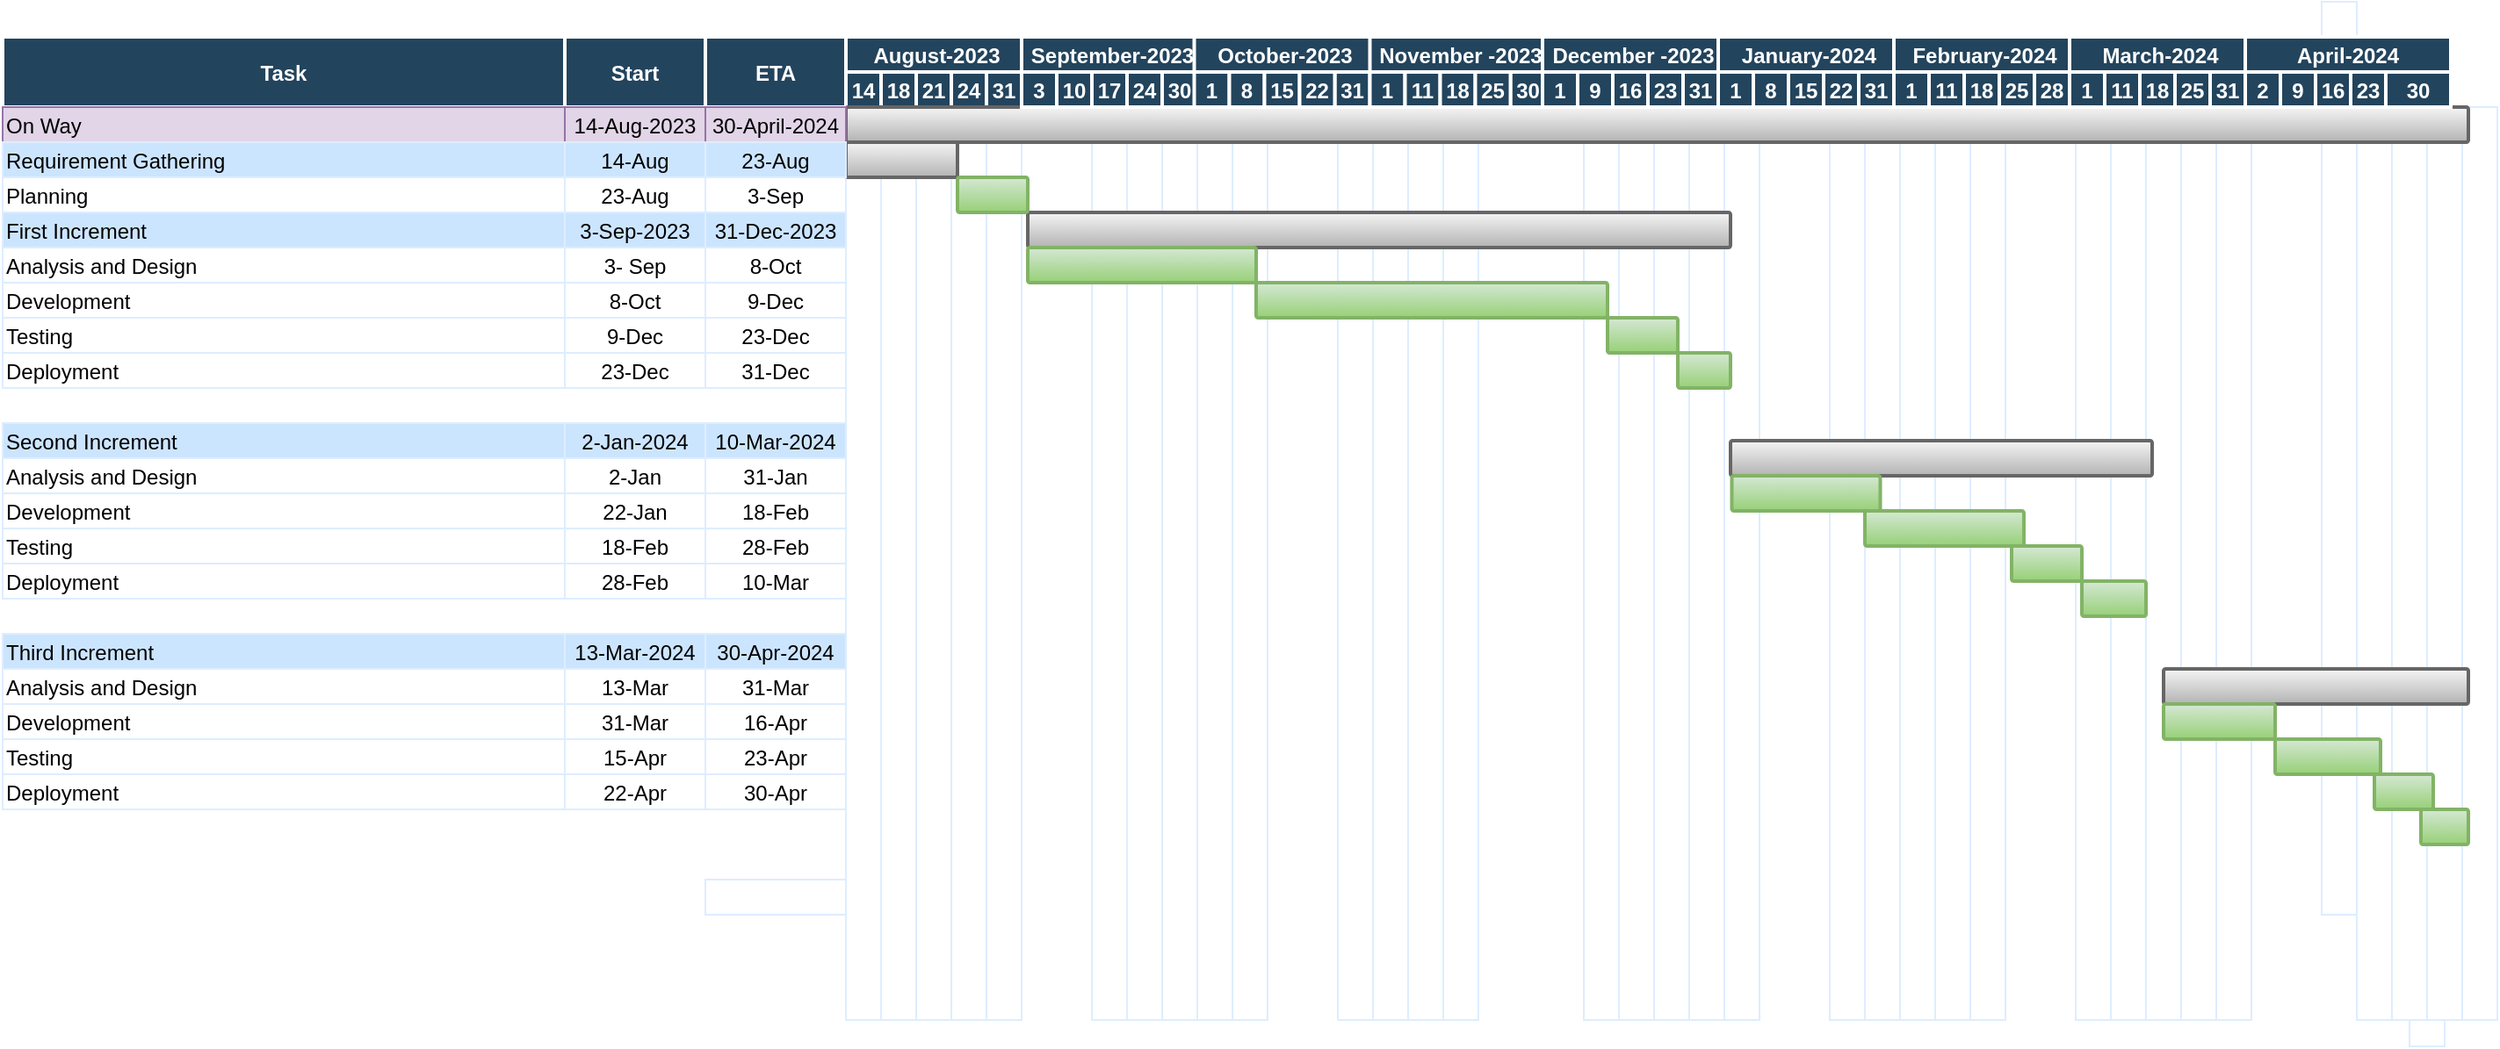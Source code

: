 <mxfile version="20.8.16" type="device"><diagram name="Page-1" id="8378b5f6-a2b2-b727-a746-972ab9d02e00"><mxGraphModel dx="1418" dy="868" grid="1" gridSize="10" guides="1" tooltips="1" connect="0" arrows="1" fold="1" page="1" pageScale="1.5" pageWidth="1169" pageHeight="827" background="none" math="0" shadow="0"><root><mxCell id="0"/><mxCell id="1" parent="0"/><mxCell id="68" value="" style="strokeColor=#DEEDFF" parent="1" vertex="1"><mxGeometry x="686.5" y="380.0" width="20" height="520" as="geometry"/></mxCell><mxCell id="178" value="" style="strokeColor=#DEEDFF" parent="1" vertex="1"><mxGeometry x="606.5" y="820.0" width="80.0" height="20" as="geometry"/></mxCell><mxCell id="194" value="" style="strokeColor=#DEEDFF" parent="1" vertex="1"><mxGeometry x="706.5" y="380.0" width="20" height="520" as="geometry"/></mxCell><mxCell id="195" value="" style="strokeColor=#DEEDFF" parent="1" vertex="1"><mxGeometry x="726.5" y="380.0" width="20" height="520" as="geometry"/></mxCell><mxCell id="196" value="" style="strokeColor=#DEEDFF" parent="1" vertex="1"><mxGeometry x="746.5" y="380.0" width="20" height="520" as="geometry"/></mxCell><mxCell id="197" value="" style="strokeColor=#DEEDFF" parent="1" vertex="1"><mxGeometry x="766.5" y="380.0" width="20" height="520" as="geometry"/></mxCell><mxCell id="200" value="" style="strokeColor=#DEEDFF" parent="1" vertex="1"><mxGeometry x="826.5" y="380.0" width="20" height="520" as="geometry"/></mxCell><mxCell id="201" value="" style="strokeColor=#DEEDFF" parent="1" vertex="1"><mxGeometry x="846.5" y="380.0" width="20" height="520" as="geometry"/></mxCell><mxCell id="202" value="" style="strokeColor=#DEEDFF" parent="1" vertex="1"><mxGeometry x="866.5" y="380.0" width="20" height="520" as="geometry"/></mxCell><mxCell id="203" value="" style="strokeColor=#DEEDFF" parent="1" vertex="1"><mxGeometry x="886.5" y="380.0" width="20" height="520" as="geometry"/></mxCell><mxCell id="204" value="" style="strokeColor=#DEEDFF" parent="1" vertex="1"><mxGeometry x="906.5" y="380.0" width="20" height="520" as="geometry"/></mxCell><mxCell id="207" value="" style="strokeColor=#DEEDFF" parent="1" vertex="1"><mxGeometry x="966.5" y="380.0" width="20" height="520" as="geometry"/></mxCell><mxCell id="208" value="" style="strokeColor=#DEEDFF" parent="1" vertex="1"><mxGeometry x="986.5" y="380.0" width="20" height="520" as="geometry"/></mxCell><mxCell id="209" value="" style="strokeColor=#DEEDFF" parent="1" vertex="1"><mxGeometry x="1006.5" y="380.0" width="20" height="520" as="geometry"/></mxCell><mxCell id="210" value="" style="strokeColor=#DEEDFF" parent="1" vertex="1"><mxGeometry x="1026.5" y="380.0" width="20" height="520" as="geometry"/></mxCell><mxCell id="211" value="" style="strokeColor=#DEEDFF" parent="1" vertex="1"><mxGeometry x="1526.5" y="320.0" width="20" height="520" as="geometry"/></mxCell><mxCell id="214" value="" style="strokeColor=#DEEDFF" parent="1" vertex="1"><mxGeometry x="1106.5" y="380.0" width="20" height="520" as="geometry"/></mxCell><mxCell id="215" value="" style="strokeColor=#DEEDFF" parent="1" vertex="1"><mxGeometry x="1126.5" y="380.0" width="20" height="520" as="geometry"/></mxCell><mxCell id="216" value="" style="strokeColor=#DEEDFF" parent="1" vertex="1"><mxGeometry x="1146.5" y="380.0" width="20" height="520" as="geometry"/></mxCell><mxCell id="217" value="" style="strokeColor=#DEEDFF" parent="1" vertex="1"><mxGeometry x="1166.5" y="380.0" width="20" height="520" as="geometry"/></mxCell><mxCell id="218" value="" style="strokeColor=#DEEDFF" parent="1" vertex="1"><mxGeometry x="1186.5" y="380.0" width="20" height="520" as="geometry"/></mxCell><mxCell id="221" value="" style="strokeColor=#DEEDFF" parent="1" vertex="1"><mxGeometry x="1246.5" y="380.0" width="20" height="520" as="geometry"/></mxCell><mxCell id="222" value="" style="strokeColor=#DEEDFF" parent="1" vertex="1"><mxGeometry x="1266.5" y="380.0" width="20" height="520" as="geometry"/></mxCell><mxCell id="223" value="" style="strokeColor=#DEEDFF" parent="1" vertex="1"><mxGeometry x="1286.5" y="380.0" width="20" height="520" as="geometry"/></mxCell><mxCell id="224" value="" style="strokeColor=#DEEDFF" parent="1" vertex="1"><mxGeometry x="1306.5" y="380.0" width="20" height="520" as="geometry"/></mxCell><mxCell id="225" value="" style="strokeColor=#DEEDFF" parent="1" vertex="1"><mxGeometry x="1326.5" y="380.0" width="20" height="520" as="geometry"/></mxCell><mxCell id="228" value="" style="strokeColor=#DEEDFF" parent="1" vertex="1"><mxGeometry x="1386.5" y="380.0" width="20" height="520" as="geometry"/></mxCell><mxCell id="229" value="" style="strokeColor=#DEEDFF" parent="1" vertex="1"><mxGeometry x="1406.5" y="380.0" width="20" height="520" as="geometry"/></mxCell><mxCell id="230" value="" style="strokeColor=#DEEDFF" parent="1" vertex="1"><mxGeometry x="1426.5" y="380.0" width="20" height="520" as="geometry"/></mxCell><mxCell id="231" value="" style="strokeColor=#DEEDFF" parent="1" vertex="1"><mxGeometry x="1446.5" y="380.0" width="20" height="520" as="geometry"/></mxCell><mxCell id="232" value="" style="strokeColor=#DEEDFF" parent="1" vertex="1"><mxGeometry x="1466.5" y="380.0" width="20" height="520" as="geometry"/></mxCell><mxCell id="235" value="" style="strokeColor=#DEEDFF" parent="1" vertex="1"><mxGeometry x="1576.5" y="395.0" width="20" height="520" as="geometry"/></mxCell><mxCell id="236" value="" style="strokeColor=#DEEDFF" parent="1" vertex="1"><mxGeometry x="1546.5" y="380.0" width="20" height="520" as="geometry"/></mxCell><mxCell id="237" value="" style="strokeColor=#DEEDFF" parent="1" vertex="1"><mxGeometry x="1566.5" y="380.0" width="20" height="520" as="geometry"/></mxCell><mxCell id="238" value="" style="strokeColor=#DEEDFF" parent="1" vertex="1"><mxGeometry x="1586.5" y="380.0" width="20" height="520" as="geometry"/></mxCell><mxCell id="239" value="" style="strokeColor=#DEEDFF" parent="1" vertex="1"><mxGeometry x="1606.5" y="380.0" width="20" height="520" as="geometry"/></mxCell><mxCell id="2" value="Task" style="fillColor=#23445D;strokeColor=#FFFFFF;strokeWidth=2;fontColor=#FFFFFF;fontStyle=1" parent="1" vertex="1"><mxGeometry x="206.5" y="340" width="320" height="40" as="geometry"/></mxCell><mxCell id="4" value="August-2023" style="fillColor=#23445D;strokeColor=#FFFFFF;strokeWidth=2;fontColor=#FFFFFF;fontStyle=1" parent="1" vertex="1"><mxGeometry x="686.5" y="340" width="103.5" height="20" as="geometry"/></mxCell><mxCell id="5" value="14" style="fillColor=#23445D;strokeColor=#FFFFFF;strokeWidth=2;fontColor=#FFFFFF;fontStyle=1" parent="1" vertex="1"><mxGeometry x="686.5" y="360.0" width="20" height="20" as="geometry"/></mxCell><mxCell id="6" value="18" style="fillColor=#23445D;strokeColor=#FFFFFF;strokeWidth=2;fontColor=#FFFFFF;fontStyle=1" parent="1" vertex="1"><mxGeometry x="706.5" y="360.0" width="20" height="20" as="geometry"/></mxCell><mxCell id="7" value="21" style="fillColor=#23445D;strokeColor=#FFFFFF;strokeWidth=2;fontColor=#FFFFFF;fontStyle=1" parent="1" vertex="1"><mxGeometry x="726.5" y="360.0" width="20" height="20" as="geometry"/></mxCell><mxCell id="8" value="24" style="fillColor=#23445D;strokeColor=#FFFFFF;strokeWidth=2;fontColor=#FFFFFF;fontStyle=1" parent="1" vertex="1"><mxGeometry x="746.5" y="360.0" width="20" height="20" as="geometry"/></mxCell><mxCell id="9" value="31" style="fillColor=#23445D;strokeColor=#FFFFFF;strokeWidth=2;fontColor=#FFFFFF;fontStyle=1" parent="1" vertex="1"><mxGeometry x="766.5" y="360.0" width="20" height="20" as="geometry"/></mxCell><mxCell id="13" value="Start" style="fillColor=#23445D;strokeColor=#FFFFFF;strokeWidth=2;fontColor=#FFFFFF;fontStyle=1" parent="1" vertex="1"><mxGeometry x="526.5" y="340.0" width="80.0" height="40.0" as="geometry"/></mxCell><mxCell id="14" value="ETA" style="fillColor=#23445D;strokeColor=#FFFFFF;strokeWidth=2;fontColor=#FFFFFF;fontStyle=1" parent="1" vertex="1"><mxGeometry x="606.5" y="340.0" width="80.0" height="40.0" as="geometry"/></mxCell><mxCell id="254" value="" style="shape=mxgraph.flowchart.process;fillColor=#f5f5f5;strokeColor=#666666;strokeWidth=2;opacity=100;gradientColor=#b3b3b3;" parent="1" vertex="1"><mxGeometry x="686.5" y="380" width="923.5" height="20" as="geometry"/></mxCell><mxCell id="ywELS4QpL-cBMdQ8B2o2-278" value="On Way" style="align=left;strokeColor=#9673a6;fillColor=#e1d5e7;" parent="1" vertex="1"><mxGeometry x="206.5" y="380.0" width="320.0" height="20" as="geometry"/></mxCell><mxCell id="ywELS4QpL-cBMdQ8B2o2-280" value="14-Aug-2023" style="strokeColor=#9673a6;fillColor=#e1d5e7;" parent="1" vertex="1"><mxGeometry x="526.5" y="380.0" width="80.0" height="20" as="geometry"/></mxCell><mxCell id="ywELS4QpL-cBMdQ8B2o2-281" value="30-April-2024" style="strokeColor=#9673a6;fillColor=#e1d5e7;" parent="1" vertex="1"><mxGeometry x="606.5" y="380.0" width="80.0" height="20" as="geometry"/></mxCell><mxCell id="ywELS4QpL-cBMdQ8B2o2-282" value="Planning" style="align=left;strokeColor=#DEEDFF" parent="1" vertex="1"><mxGeometry x="206.5" y="420.0" width="320" height="20" as="geometry"/></mxCell><mxCell id="ywELS4QpL-cBMdQ8B2o2-284" value="23-Aug" style="strokeColor=#DEEDFF" parent="1" vertex="1"><mxGeometry x="526.5" y="420.0" width="80.0" height="20" as="geometry"/></mxCell><mxCell id="ywELS4QpL-cBMdQ8B2o2-285" value="3-Sep" style="strokeColor=#DEEDFF" parent="1" vertex="1"><mxGeometry x="606.5" y="420.0" width="80.0" height="20" as="geometry"/></mxCell><mxCell id="ywELS4QpL-cBMdQ8B2o2-288" value="" style="strokeColor=#DEEDFF" parent="1" vertex="1"><mxGeometry x="606.5" y="820.0" width="80.0" height="20" as="geometry"/></mxCell><mxCell id="ywELS4QpL-cBMdQ8B2o2-297" value="First Increment" style="align=left;strokeColor=#DEEDFF;fillColor=#CCE5FF" parent="1" vertex="1"><mxGeometry x="206.5" y="440.0" width="320.0" height="20" as="geometry"/></mxCell><mxCell id="ywELS4QpL-cBMdQ8B2o2-298" value="3-Sep-2023" style="strokeColor=#DEEDFF;fillColor=#CCE5FF" parent="1" vertex="1"><mxGeometry x="526.5" y="440.0" width="80.0" height="20" as="geometry"/></mxCell><mxCell id="ywELS4QpL-cBMdQ8B2o2-299" value="31-Dec-2023" style="strokeColor=#DEEDFF;fillColor=#CCE5FF" parent="1" vertex="1"><mxGeometry x="606.5" y="440.0" width="80.0" height="20" as="geometry"/></mxCell><mxCell id="ywELS4QpL-cBMdQ8B2o2-300" value="Analysis and Design" style="align=left;strokeColor=#DEEDFF" parent="1" vertex="1"><mxGeometry x="206.5" y="460.0" width="320" height="20" as="geometry"/></mxCell><mxCell id="ywELS4QpL-cBMdQ8B2o2-301" value="3- Sep" style="strokeColor=#DEEDFF" parent="1" vertex="1"><mxGeometry x="526.5" y="460.0" width="80.0" height="20" as="geometry"/></mxCell><mxCell id="ywELS4QpL-cBMdQ8B2o2-302" value="8-Oct" style="strokeColor=#DEEDFF" parent="1" vertex="1"><mxGeometry x="606.5" y="460.0" width="80.0" height="20" as="geometry"/></mxCell><mxCell id="ywELS4QpL-cBMdQ8B2o2-303" value="Development" style="align=left;strokeColor=#DEEDFF" parent="1" vertex="1"><mxGeometry x="206.5" y="480.0" width="320" height="20" as="geometry"/></mxCell><mxCell id="ywELS4QpL-cBMdQ8B2o2-304" value="8-Oct" style="strokeColor=#DEEDFF" parent="1" vertex="1"><mxGeometry x="526.5" y="480.0" width="80.0" height="20" as="geometry"/></mxCell><mxCell id="ywELS4QpL-cBMdQ8B2o2-305" value="9-Dec" style="strokeColor=#DEEDFF" parent="1" vertex="1"><mxGeometry x="606.5" y="480.0" width="80.0" height="20" as="geometry"/></mxCell><mxCell id="ywELS4QpL-cBMdQ8B2o2-306" value="Testing" style="align=left;strokeColor=#DEEDFF" parent="1" vertex="1"><mxGeometry x="206.5" y="500.0" width="320" height="20" as="geometry"/></mxCell><mxCell id="ywELS4QpL-cBMdQ8B2o2-307" value="9-Dec" style="strokeColor=#DEEDFF" parent="1" vertex="1"><mxGeometry x="526.5" y="500.0" width="80.0" height="20" as="geometry"/></mxCell><mxCell id="ywELS4QpL-cBMdQ8B2o2-308" value="23-Dec" style="strokeColor=#DEEDFF" parent="1" vertex="1"><mxGeometry x="606.5" y="500.0" width="80.0" height="20" as="geometry"/></mxCell><mxCell id="ywELS4QpL-cBMdQ8B2o2-309" value="Deployment" style="align=left;strokeColor=#DEEDFF" parent="1" vertex="1"><mxGeometry x="206.5" y="520.0" width="320" height="20" as="geometry"/></mxCell><mxCell id="ywELS4QpL-cBMdQ8B2o2-310" value="23-Dec" style="strokeColor=#DEEDFF" parent="1" vertex="1"><mxGeometry x="526.5" y="520.0" width="80.0" height="20" as="geometry"/></mxCell><mxCell id="ywELS4QpL-cBMdQ8B2o2-311" value="31-Dec" style="strokeColor=#DEEDFF" parent="1" vertex="1"><mxGeometry x="606.5" y="520.0" width="80.0" height="20" as="geometry"/></mxCell><mxCell id="ywELS4QpL-cBMdQ8B2o2-327" value="Second Increment" style="align=left;strokeColor=#DEEDFF;fillColor=#CCE5FF" parent="1" vertex="1"><mxGeometry x="206.5" y="560.0" width="320.0" height="20" as="geometry"/></mxCell><mxCell id="ywELS4QpL-cBMdQ8B2o2-328" value="2-Jan-2024" style="strokeColor=#DEEDFF;fillColor=#CCE5FF" parent="1" vertex="1"><mxGeometry x="526.5" y="560.0" width="80.0" height="20" as="geometry"/></mxCell><mxCell id="ywELS4QpL-cBMdQ8B2o2-329" value="10-Mar-2024" style="strokeColor=#DEEDFF;fillColor=#CCE5FF" parent="1" vertex="1"><mxGeometry x="606.5" y="560.0" width="80.0" height="20" as="geometry"/></mxCell><mxCell id="ywELS4QpL-cBMdQ8B2o2-330" value="Analysis and Design" style="align=left;strokeColor=#DEEDFF" parent="1" vertex="1"><mxGeometry x="206.5" y="580.0" width="320" height="20" as="geometry"/></mxCell><mxCell id="ywELS4QpL-cBMdQ8B2o2-331" value="2-Jan" style="strokeColor=#DEEDFF" parent="1" vertex="1"><mxGeometry x="526.5" y="580.0" width="80.0" height="20" as="geometry"/></mxCell><mxCell id="ywELS4QpL-cBMdQ8B2o2-332" value="31-Jan" style="strokeColor=#DEEDFF" parent="1" vertex="1"><mxGeometry x="606.5" y="580.0" width="80.0" height="20" as="geometry"/></mxCell><mxCell id="ywELS4QpL-cBMdQ8B2o2-333" value="Development" style="align=left;strokeColor=#DEEDFF" parent="1" vertex="1"><mxGeometry x="206.5" y="600.0" width="320" height="20" as="geometry"/></mxCell><mxCell id="ywELS4QpL-cBMdQ8B2o2-334" value="22-Jan" style="strokeColor=#DEEDFF" parent="1" vertex="1"><mxGeometry x="526.5" y="600.0" width="80.0" height="20" as="geometry"/></mxCell><mxCell id="ywELS4QpL-cBMdQ8B2o2-335" value="18-Feb" style="strokeColor=#DEEDFF" parent="1" vertex="1"><mxGeometry x="606.5" y="600.0" width="80.0" height="20" as="geometry"/></mxCell><mxCell id="ywELS4QpL-cBMdQ8B2o2-336" value="Testing" style="align=left;strokeColor=#DEEDFF" parent="1" vertex="1"><mxGeometry x="206.5" y="620.0" width="320" height="20" as="geometry"/></mxCell><mxCell id="ywELS4QpL-cBMdQ8B2o2-337" value="18-Feb" style="strokeColor=#DEEDFF" parent="1" vertex="1"><mxGeometry x="526.5" y="620.0" width="80.0" height="20" as="geometry"/></mxCell><mxCell id="ywELS4QpL-cBMdQ8B2o2-338" value="28-Feb" style="strokeColor=#DEEDFF" parent="1" vertex="1"><mxGeometry x="606.5" y="620.0" width="80.0" height="20" as="geometry"/></mxCell><mxCell id="ywELS4QpL-cBMdQ8B2o2-339" value="Deployment" style="align=left;strokeColor=#DEEDFF" parent="1" vertex="1"><mxGeometry x="206.5" y="640.0" width="320" height="20" as="geometry"/></mxCell><mxCell id="ywELS4QpL-cBMdQ8B2o2-340" value="28-Feb" style="strokeColor=#DEEDFF" parent="1" vertex="1"><mxGeometry x="526.5" y="640.0" width="80.0" height="20" as="geometry"/></mxCell><mxCell id="ywELS4QpL-cBMdQ8B2o2-341" value="10-Mar" style="strokeColor=#DEEDFF" parent="1" vertex="1"><mxGeometry x="606.5" y="640.0" width="80.0" height="20" as="geometry"/></mxCell><mxCell id="ywELS4QpL-cBMdQ8B2o2-342" value="Third Increment" style="align=left;strokeColor=#DEEDFF;fillColor=#CCE5FF" parent="1" vertex="1"><mxGeometry x="206.5" y="680.0" width="320.0" height="20" as="geometry"/></mxCell><mxCell id="ywELS4QpL-cBMdQ8B2o2-343" value="13-Mar-2024" style="strokeColor=#DEEDFF;fillColor=#CCE5FF" parent="1" vertex="1"><mxGeometry x="526.5" y="680.0" width="80.0" height="20" as="geometry"/></mxCell><mxCell id="ywELS4QpL-cBMdQ8B2o2-344" value="30-Apr-2024" style="strokeColor=#DEEDFF;fillColor=#CCE5FF" parent="1" vertex="1"><mxGeometry x="606.5" y="680.0" width="80.0" height="20" as="geometry"/></mxCell><mxCell id="ywELS4QpL-cBMdQ8B2o2-345" value="Analysis and Design" style="align=left;strokeColor=#DEEDFF" parent="1" vertex="1"><mxGeometry x="206.5" y="700.0" width="320" height="20" as="geometry"/></mxCell><mxCell id="ywELS4QpL-cBMdQ8B2o2-346" value="13-Mar" style="strokeColor=#DEEDFF" parent="1" vertex="1"><mxGeometry x="526.5" y="700.0" width="80.0" height="20" as="geometry"/></mxCell><mxCell id="ywELS4QpL-cBMdQ8B2o2-347" value="31-Mar" style="strokeColor=#DEEDFF" parent="1" vertex="1"><mxGeometry x="606.5" y="700.0" width="80.0" height="20" as="geometry"/></mxCell><mxCell id="ywELS4QpL-cBMdQ8B2o2-348" value="Development" style="align=left;strokeColor=#DEEDFF" parent="1" vertex="1"><mxGeometry x="206.5" y="720.0" width="320" height="20" as="geometry"/></mxCell><mxCell id="ywELS4QpL-cBMdQ8B2o2-349" value="31-Mar" style="strokeColor=#DEEDFF" parent="1" vertex="1"><mxGeometry x="526.5" y="720.0" width="80.0" height="20" as="geometry"/></mxCell><mxCell id="ywELS4QpL-cBMdQ8B2o2-350" value="16-Apr" style="strokeColor=#DEEDFF" parent="1" vertex="1"><mxGeometry x="606.5" y="720.0" width="80.0" height="20" as="geometry"/></mxCell><mxCell id="ywELS4QpL-cBMdQ8B2o2-351" value="Testing" style="align=left;strokeColor=#DEEDFF" parent="1" vertex="1"><mxGeometry x="206.5" y="740.0" width="320" height="20" as="geometry"/></mxCell><mxCell id="ywELS4QpL-cBMdQ8B2o2-352" value="15-Apr" style="strokeColor=#DEEDFF" parent="1" vertex="1"><mxGeometry x="526.5" y="740.0" width="80.0" height="20" as="geometry"/></mxCell><mxCell id="ywELS4QpL-cBMdQ8B2o2-353" value="23-Apr" style="strokeColor=#DEEDFF" parent="1" vertex="1"><mxGeometry x="606.5" y="740.0" width="80.0" height="20" as="geometry"/></mxCell><mxCell id="ywELS4QpL-cBMdQ8B2o2-354" value="Deployment" style="align=left;strokeColor=#DEEDFF" parent="1" vertex="1"><mxGeometry x="206.5" y="760.0" width="320" height="20" as="geometry"/></mxCell><mxCell id="ywELS4QpL-cBMdQ8B2o2-355" value="22-Apr" style="strokeColor=#DEEDFF" parent="1" vertex="1"><mxGeometry x="526.5" y="760.0" width="80.0" height="20" as="geometry"/></mxCell><mxCell id="ywELS4QpL-cBMdQ8B2o2-356" value="30-Apr" style="strokeColor=#DEEDFF" parent="1" vertex="1"><mxGeometry x="606.5" y="760.0" width="80.0" height="20" as="geometry"/></mxCell><mxCell id="tp94EB5IAHgnfgm8m5b_-278" value="Requirement Gathering" style="align=left;strokeColor=#DEEDFF;fillColor=#CCE5FF" parent="1" vertex="1"><mxGeometry x="206.5" y="400.0" width="320.0" height="20" as="geometry"/></mxCell><mxCell id="tp94EB5IAHgnfgm8m5b_-279" value="14-Aug" style="strokeColor=#DEEDFF;fillColor=#CCE5FF" parent="1" vertex="1"><mxGeometry x="526.5" y="400.0" width="80.0" height="20" as="geometry"/></mxCell><mxCell id="tp94EB5IAHgnfgm8m5b_-280" value="" style="strokeColor=#DEEDFF;fillColor=#CCE5FF" parent="1" vertex="1"><mxGeometry x="606.5" y="400.0" width="80.0" height="20" as="geometry"/></mxCell><mxCell id="tp94EB5IAHgnfgm8m5b_-339" value="" style="shape=mxgraph.flowchart.process;fillColor=#f5f5f5;strokeColor=#666666;strokeWidth=2;opacity=100;gradientColor=#b3b3b3;" parent="1" vertex="1"><mxGeometry x="686.5" y="400" width="63.5" height="20" as="geometry"/></mxCell><mxCell id="tp94EB5IAHgnfgm8m5b_-341" value="" style="shape=mxgraph.flowchart.process;fillColor=#f5f5f5;strokeColor=#666666;strokeWidth=2;opacity=100;gradientColor=#b3b3b3;" parent="1" vertex="1"><mxGeometry x="790" y="440" width="400" height="20" as="geometry"/></mxCell><mxCell id="tp94EB5IAHgnfgm8m5b_-342" value="" style="shape=mxgraph.flowchart.process;fillColor=#d5e8d4;strokeColor=#82b366;strokeWidth=2;opacity=100;gradientColor=#97d077;" parent="1" vertex="1"><mxGeometry x="750" y="420" width="40" height="20" as="geometry"/></mxCell><mxCell id="tp94EB5IAHgnfgm8m5b_-350" value="September-2023" style="fillColor=#23445D;strokeColor=#FFFFFF;strokeWidth=2;fontColor=#FFFFFF;fontStyle=1" parent="1" vertex="1"><mxGeometry x="786.5" y="340" width="103.5" height="20" as="geometry"/></mxCell><mxCell id="tp94EB5IAHgnfgm8m5b_-351" value="3" style="fillColor=#23445D;strokeColor=#FFFFFF;strokeWidth=2;fontColor=#FFFFFF;fontStyle=1" parent="1" vertex="1"><mxGeometry x="786.5" y="360.0" width="20" height="20" as="geometry"/></mxCell><mxCell id="tp94EB5IAHgnfgm8m5b_-352" value="30" style="fillColor=#23445D;strokeColor=#FFFFFF;strokeWidth=2;fontColor=#FFFFFF;fontStyle=1" parent="1" vertex="1"><mxGeometry x="866.5" y="360.0" width="20" height="20" as="geometry"/></mxCell><mxCell id="tp94EB5IAHgnfgm8m5b_-353" value="10" style="fillColor=#23445D;strokeColor=#FFFFFF;strokeWidth=2;fontColor=#FFFFFF;fontStyle=1" parent="1" vertex="1"><mxGeometry x="806.5" y="360.0" width="20" height="20" as="geometry"/></mxCell><mxCell id="tp94EB5IAHgnfgm8m5b_-354" value="17" style="fillColor=#23445D;strokeColor=#FFFFFF;strokeWidth=2;fontColor=#FFFFFF;fontStyle=1" parent="1" vertex="1"><mxGeometry x="826.5" y="360.0" width="20" height="20" as="geometry"/></mxCell><mxCell id="tp94EB5IAHgnfgm8m5b_-355" value="24" style="fillColor=#23445D;strokeColor=#FFFFFF;strokeWidth=2;fontColor=#FFFFFF;fontStyle=1" parent="1" vertex="1"><mxGeometry x="846.5" y="360.0" width="20" height="20" as="geometry"/></mxCell><mxCell id="tp94EB5IAHgnfgm8m5b_-356" value="October-2023" style="fillColor=#23445D;strokeColor=#FFFFFF;strokeWidth=2;fontColor=#FFFFFF;fontStyle=1" parent="1" vertex="1"><mxGeometry x="884.75" y="340" width="103.5" height="20" as="geometry"/></mxCell><mxCell id="tp94EB5IAHgnfgm8m5b_-357" value="1" style="fillColor=#23445D;strokeColor=#FFFFFF;strokeWidth=2;fontColor=#FFFFFF;fontStyle=1" parent="1" vertex="1"><mxGeometry x="884.75" y="360.0" width="20" height="20" as="geometry"/></mxCell><mxCell id="tp94EB5IAHgnfgm8m5b_-358" value="31" style="fillColor=#23445D;strokeColor=#FFFFFF;strokeWidth=2;fontColor=#FFFFFF;fontStyle=1" parent="1" vertex="1"><mxGeometry x="964.75" y="360.0" width="20" height="20" as="geometry"/></mxCell><mxCell id="tp94EB5IAHgnfgm8m5b_-359" value="8" style="fillColor=#23445D;strokeColor=#FFFFFF;strokeWidth=2;fontColor=#FFFFFF;fontStyle=1" parent="1" vertex="1"><mxGeometry x="904.75" y="360.0" width="20" height="20" as="geometry"/></mxCell><mxCell id="tp94EB5IAHgnfgm8m5b_-360" value="15" style="fillColor=#23445D;strokeColor=#FFFFFF;strokeWidth=2;fontColor=#FFFFFF;fontStyle=1" parent="1" vertex="1"><mxGeometry x="924.75" y="360.0" width="20" height="20" as="geometry"/></mxCell><mxCell id="tp94EB5IAHgnfgm8m5b_-361" value="22" style="fillColor=#23445D;strokeColor=#FFFFFF;strokeWidth=2;fontColor=#FFFFFF;fontStyle=1" parent="1" vertex="1"><mxGeometry x="944.75" y="360.0" width="20" height="20" as="geometry"/></mxCell><mxCell id="tp94EB5IAHgnfgm8m5b_-362" value="November -2023" style="fillColor=#23445D;strokeColor=#FFFFFF;strokeWidth=2;fontColor=#FFFFFF;fontStyle=1" parent="1" vertex="1"><mxGeometry x="984.75" y="340" width="103.5" height="20" as="geometry"/></mxCell><mxCell id="tp94EB5IAHgnfgm8m5b_-363" value="1" style="fillColor=#23445D;strokeColor=#FFFFFF;strokeWidth=2;fontColor=#FFFFFF;fontStyle=1" parent="1" vertex="1"><mxGeometry x="984.75" y="360.0" width="20" height="20" as="geometry"/></mxCell><mxCell id="tp94EB5IAHgnfgm8m5b_-364" value="30" style="fillColor=#23445D;strokeColor=#FFFFFF;strokeWidth=2;fontColor=#FFFFFF;fontStyle=1" parent="1" vertex="1"><mxGeometry x="1064.75" y="360.0" width="20" height="20" as="geometry"/></mxCell><mxCell id="tp94EB5IAHgnfgm8m5b_-365" value="11" style="fillColor=#23445D;strokeColor=#FFFFFF;strokeWidth=2;fontColor=#FFFFFF;fontStyle=1" parent="1" vertex="1"><mxGeometry x="1004.75" y="360.0" width="20" height="20" as="geometry"/></mxCell><mxCell id="tp94EB5IAHgnfgm8m5b_-366" value="18" style="fillColor=#23445D;strokeColor=#FFFFFF;strokeWidth=2;fontColor=#FFFFFF;fontStyle=1" parent="1" vertex="1"><mxGeometry x="1024.75" y="360.0" width="20" height="20" as="geometry"/></mxCell><mxCell id="tp94EB5IAHgnfgm8m5b_-367" value="25" style="fillColor=#23445D;strokeColor=#FFFFFF;strokeWidth=2;fontColor=#FFFFFF;fontStyle=1" parent="1" vertex="1"><mxGeometry x="1044.75" y="360.0" width="20" height="20" as="geometry"/></mxCell><mxCell id="tp94EB5IAHgnfgm8m5b_-368" value="December -2023" style="fillColor=#23445D;strokeColor=#FFFFFF;strokeWidth=2;fontColor=#FFFFFF;fontStyle=1" parent="1" vertex="1"><mxGeometry x="1083" y="340" width="103.5" height="20" as="geometry"/></mxCell><mxCell id="tp94EB5IAHgnfgm8m5b_-369" value="1" style="fillColor=#23445D;strokeColor=#FFFFFF;strokeWidth=2;fontColor=#FFFFFF;fontStyle=1" parent="1" vertex="1"><mxGeometry x="1083.0" y="360.0" width="20" height="20" as="geometry"/></mxCell><mxCell id="tp94EB5IAHgnfgm8m5b_-370" value="31" style="fillColor=#23445D;strokeColor=#FFFFFF;strokeWidth=2;fontColor=#FFFFFF;fontStyle=1" parent="1" vertex="1"><mxGeometry x="1163.0" y="360.0" width="20" height="20" as="geometry"/></mxCell><mxCell id="tp94EB5IAHgnfgm8m5b_-371" value="9" style="fillColor=#23445D;strokeColor=#FFFFFF;strokeWidth=2;fontColor=#FFFFFF;fontStyle=1" parent="1" vertex="1"><mxGeometry x="1103.0" y="360.0" width="20" height="20" as="geometry"/></mxCell><mxCell id="tp94EB5IAHgnfgm8m5b_-372" value="16" style="fillColor=#23445D;strokeColor=#FFFFFF;strokeWidth=2;fontColor=#FFFFFF;fontStyle=1" parent="1" vertex="1"><mxGeometry x="1123.0" y="360.0" width="20" height="20" as="geometry"/></mxCell><mxCell id="tp94EB5IAHgnfgm8m5b_-373" value="23" style="fillColor=#23445D;strokeColor=#FFFFFF;strokeWidth=2;fontColor=#FFFFFF;fontStyle=1" parent="1" vertex="1"><mxGeometry x="1143.0" y="360.0" width="20" height="20" as="geometry"/></mxCell><mxCell id="tp94EB5IAHgnfgm8m5b_-374" value="January-2024" style="fillColor=#23445D;strokeColor=#FFFFFF;strokeWidth=2;fontColor=#FFFFFF;fontStyle=1" parent="1" vertex="1"><mxGeometry x="1183" y="340" width="103.5" height="20" as="geometry"/></mxCell><mxCell id="tp94EB5IAHgnfgm8m5b_-375" value="1" style="fillColor=#23445D;strokeColor=#FFFFFF;strokeWidth=2;fontColor=#FFFFFF;fontStyle=1" parent="1" vertex="1"><mxGeometry x="1183.0" y="360.0" width="20" height="20" as="geometry"/></mxCell><mxCell id="tp94EB5IAHgnfgm8m5b_-376" value="31" style="fillColor=#23445D;strokeColor=#FFFFFF;strokeWidth=2;fontColor=#FFFFFF;fontStyle=1" parent="1" vertex="1"><mxGeometry x="1263.0" y="360.0" width="20" height="20" as="geometry"/></mxCell><mxCell id="tp94EB5IAHgnfgm8m5b_-377" value="8" style="fillColor=#23445D;strokeColor=#FFFFFF;strokeWidth=2;fontColor=#FFFFFF;fontStyle=1" parent="1" vertex="1"><mxGeometry x="1203.0" y="360.0" width="20" height="20" as="geometry"/></mxCell><mxCell id="tp94EB5IAHgnfgm8m5b_-378" value="15" style="fillColor=#23445D;strokeColor=#FFFFFF;strokeWidth=2;fontColor=#FFFFFF;fontStyle=1" parent="1" vertex="1"><mxGeometry x="1223.0" y="360.0" width="20" height="20" as="geometry"/></mxCell><mxCell id="tp94EB5IAHgnfgm8m5b_-379" value="22" style="fillColor=#23445D;strokeColor=#FFFFFF;strokeWidth=2;fontColor=#FFFFFF;fontStyle=1" parent="1" vertex="1"><mxGeometry x="1243" y="360" width="20" height="20" as="geometry"/></mxCell><mxCell id="tp94EB5IAHgnfgm8m5b_-380" value="February-2024" style="fillColor=#23445D;strokeColor=#FFFFFF;strokeWidth=2;fontColor=#FFFFFF;fontStyle=1" parent="1" vertex="1"><mxGeometry x="1283" y="340" width="103.5" height="20" as="geometry"/></mxCell><mxCell id="tp94EB5IAHgnfgm8m5b_-381" value="1" style="fillColor=#23445D;strokeColor=#FFFFFF;strokeWidth=2;fontColor=#FFFFFF;fontStyle=1" parent="1" vertex="1"><mxGeometry x="1283.0" y="360.0" width="20" height="20" as="geometry"/></mxCell><mxCell id="tp94EB5IAHgnfgm8m5b_-382" value="28" style="fillColor=#23445D;strokeColor=#FFFFFF;strokeWidth=2;fontColor=#FFFFFF;fontStyle=1" parent="1" vertex="1"><mxGeometry x="1363.0" y="360.0" width="20" height="20" as="geometry"/></mxCell><mxCell id="tp94EB5IAHgnfgm8m5b_-383" value="11" style="fillColor=#23445D;strokeColor=#FFFFFF;strokeWidth=2;fontColor=#FFFFFF;fontStyle=1" parent="1" vertex="1"><mxGeometry x="1303.0" y="360.0" width="20" height="20" as="geometry"/></mxCell><mxCell id="tp94EB5IAHgnfgm8m5b_-384" value="18" style="fillColor=#23445D;strokeColor=#FFFFFF;strokeWidth=2;fontColor=#FFFFFF;fontStyle=1" parent="1" vertex="1"><mxGeometry x="1323" y="360" width="20" height="20" as="geometry"/></mxCell><mxCell id="tp94EB5IAHgnfgm8m5b_-385" value="25" style="fillColor=#23445D;strokeColor=#FFFFFF;strokeWidth=2;fontColor=#FFFFFF;fontStyle=1" parent="1" vertex="1"><mxGeometry x="1343.0" y="360.0" width="20" height="20" as="geometry"/></mxCell><mxCell id="tp94EB5IAHgnfgm8m5b_-386" value="March-2024" style="fillColor=#23445D;strokeColor=#FFFFFF;strokeWidth=2;fontColor=#FFFFFF;fontStyle=1" parent="1" vertex="1"><mxGeometry x="1383" y="340" width="103.5" height="20" as="geometry"/></mxCell><mxCell id="tp94EB5IAHgnfgm8m5b_-387" value="1" style="fillColor=#23445D;strokeColor=#FFFFFF;strokeWidth=2;fontColor=#FFFFFF;fontStyle=1" parent="1" vertex="1"><mxGeometry x="1383.0" y="360.0" width="20" height="20" as="geometry"/></mxCell><mxCell id="tp94EB5IAHgnfgm8m5b_-388" value="31" style="fillColor=#23445D;strokeColor=#FFFFFF;strokeWidth=2;fontColor=#FFFFFF;fontStyle=1" parent="1" vertex="1"><mxGeometry x="1463.0" y="360.0" width="20" height="20" as="geometry"/></mxCell><mxCell id="tp94EB5IAHgnfgm8m5b_-389" value="11" style="fillColor=#23445D;strokeColor=#FFFFFF;strokeWidth=2;fontColor=#FFFFFF;fontStyle=1" parent="1" vertex="1"><mxGeometry x="1403.0" y="360.0" width="20" height="20" as="geometry"/></mxCell><mxCell id="tp94EB5IAHgnfgm8m5b_-390" value="18" style="fillColor=#23445D;strokeColor=#FFFFFF;strokeWidth=2;fontColor=#FFFFFF;fontStyle=1" parent="1" vertex="1"><mxGeometry x="1423.0" y="360.0" width="20" height="20" as="geometry"/></mxCell><mxCell id="tp94EB5IAHgnfgm8m5b_-391" value="25" style="fillColor=#23445D;strokeColor=#FFFFFF;strokeWidth=2;fontColor=#FFFFFF;fontStyle=1" parent="1" vertex="1"><mxGeometry x="1443.0" y="360.0" width="20" height="20" as="geometry"/></mxCell><mxCell id="tp94EB5IAHgnfgm8m5b_-392" value="April-2024" style="fillColor=#23445D;strokeColor=#FFFFFF;strokeWidth=2;fontColor=#FFFFFF;fontStyle=1" parent="1" vertex="1"><mxGeometry x="1483" y="340" width="117" height="20" as="geometry"/></mxCell><mxCell id="tp94EB5IAHgnfgm8m5b_-393" value="2" style="fillColor=#23445D;strokeColor=#FFFFFF;strokeWidth=2;fontColor=#FFFFFF;fontStyle=1" parent="1" vertex="1"><mxGeometry x="1483.0" y="360.0" width="20" height="20" as="geometry"/></mxCell><mxCell id="tp94EB5IAHgnfgm8m5b_-394" value="30" style="fillColor=#23445D;strokeColor=#FFFFFF;strokeWidth=2;fontColor=#FFFFFF;fontStyle=1" parent="1" vertex="1"><mxGeometry x="1563" y="360" width="37" height="20" as="geometry"/></mxCell><mxCell id="tp94EB5IAHgnfgm8m5b_-395" value="9" style="fillColor=#23445D;strokeColor=#FFFFFF;strokeWidth=2;fontColor=#FFFFFF;fontStyle=1" parent="1" vertex="1"><mxGeometry x="1503.0" y="360.0" width="20" height="20" as="geometry"/></mxCell><mxCell id="tp94EB5IAHgnfgm8m5b_-396" value="16" style="fillColor=#23445D;strokeColor=#FFFFFF;strokeWidth=2;fontColor=#FFFFFF;fontStyle=1" parent="1" vertex="1"><mxGeometry x="1523.0" y="360.0" width="20" height="20" as="geometry"/></mxCell><mxCell id="tp94EB5IAHgnfgm8m5b_-397" value="23" style="fillColor=#23445D;strokeColor=#FFFFFF;strokeWidth=2;fontColor=#FFFFFF;fontStyle=1" parent="1" vertex="1"><mxGeometry x="1543.0" y="360.0" width="20" height="20" as="geometry"/></mxCell><mxCell id="tp94EB5IAHgnfgm8m5b_-399" value="" style="shape=mxgraph.flowchart.process;fillColor=#f5f5f5;strokeColor=#666666;strokeWidth=2;opacity=100;gradientColor=#b3b3b3;" parent="1" vertex="1"><mxGeometry x="1190" y="570" width="240" height="20" as="geometry"/></mxCell><mxCell id="tp94EB5IAHgnfgm8m5b_-400" value="" style="shape=mxgraph.flowchart.process;fillColor=#f5f5f5;strokeColor=#666666;strokeWidth=2;opacity=100;gradientColor=#b3b3b3;" parent="1" vertex="1"><mxGeometry x="1436.5" y="700" width="173.5" height="20" as="geometry"/></mxCell><mxCell id="tp94EB5IAHgnfgm8m5b_-401" value="" style="shape=mxgraph.flowchart.process;fillColor=#d5e8d4;strokeColor=#82b366;strokeWidth=2;opacity=100;gradientColor=#97d077;" parent="1" vertex="1"><mxGeometry x="790" y="460" width="130" height="20" as="geometry"/></mxCell><mxCell id="tp94EB5IAHgnfgm8m5b_-402" value="" style="shape=mxgraph.flowchart.process;fillColor=#d5e8d4;strokeColor=#82b366;strokeWidth=2;opacity=100;gradientColor=#97d077;" parent="1" vertex="1"><mxGeometry x="920" y="480" width="200" height="20" as="geometry"/></mxCell><mxCell id="tp94EB5IAHgnfgm8m5b_-403" value="" style="shape=mxgraph.flowchart.process;fillColor=#d5e8d4;strokeColor=#82b366;strokeWidth=2;opacity=100;gradientColor=#97d077;" parent="1" vertex="1"><mxGeometry x="1120" y="500" width="40" height="20" as="geometry"/></mxCell><mxCell id="tp94EB5IAHgnfgm8m5b_-404" value="" style="shape=mxgraph.flowchart.process;fillColor=#d5e8d4;strokeColor=#82b366;strokeWidth=2;opacity=100;gradientColor=#97d077;" parent="1" vertex="1"><mxGeometry x="1160" y="520" width="30" height="20" as="geometry"/></mxCell><mxCell id="tp94EB5IAHgnfgm8m5b_-405" value="" style="shape=mxgraph.flowchart.process;fillColor=#d5e8d4;strokeColor=#82b366;strokeWidth=2;opacity=100;gradientColor=#97d077;" parent="1" vertex="1"><mxGeometry x="1190.75" y="590" width="84.5" height="20" as="geometry"/></mxCell><mxCell id="tp94EB5IAHgnfgm8m5b_-406" value="" style="shape=mxgraph.flowchart.process;fillColor=#d5e8d4;strokeColor=#82b366;strokeWidth=2;opacity=100;gradientColor=#97d077;" parent="1" vertex="1"><mxGeometry x="1266.5" y="610" width="90.5" height="20" as="geometry"/></mxCell><mxCell id="tp94EB5IAHgnfgm8m5b_-407" value="" style="shape=mxgraph.flowchart.process;fillColor=#d5e8d4;strokeColor=#82b366;strokeWidth=2;opacity=100;gradientColor=#97d077;" parent="1" vertex="1"><mxGeometry x="1350" y="630" width="40" height="20" as="geometry"/></mxCell><mxCell id="tp94EB5IAHgnfgm8m5b_-408" value="" style="shape=mxgraph.flowchart.process;fillColor=#d5e8d4;strokeColor=#82b366;strokeWidth=2;opacity=100;gradientColor=#97d077;" parent="1" vertex="1"><mxGeometry x="1390" y="650" width="36.5" height="20" as="geometry"/></mxCell><mxCell id="tp94EB5IAHgnfgm8m5b_-409" value="" style="shape=mxgraph.flowchart.process;fillColor=#d5e8d4;strokeColor=#82b366;strokeWidth=2;opacity=100;gradientColor=#97d077;" parent="1" vertex="1"><mxGeometry x="1436.5" y="720" width="63.5" height="20" as="geometry"/></mxCell><mxCell id="tp94EB5IAHgnfgm8m5b_-410" value="" style="shape=mxgraph.flowchart.process;fillColor=#d5e8d4;strokeColor=#82b366;strokeWidth=2;opacity=100;gradientColor=#97d077;" parent="1" vertex="1"><mxGeometry x="1500" y="740" width="60" height="20" as="geometry"/></mxCell><mxCell id="tp94EB5IAHgnfgm8m5b_-411" value="" style="shape=mxgraph.flowchart.process;fillColor=#d5e8d4;strokeColor=#82b366;strokeWidth=2;opacity=100;gradientColor=#97d077;" parent="1" vertex="1"><mxGeometry x="1556.5" y="760" width="33.5" height="20" as="geometry"/></mxCell><mxCell id="tp94EB5IAHgnfgm8m5b_-412" value="" style="shape=mxgraph.flowchart.process;fillColor=#d5e8d4;strokeColor=#82b366;strokeWidth=2;opacity=100;gradientColor=#97d077;" parent="1" vertex="1"><mxGeometry x="1583" y="780" width="27" height="20" as="geometry"/></mxCell><mxCell id="tp94EB5IAHgnfgm8m5b_-413" value="23-Aug" style="strokeColor=#DEEDFF;fillColor=#CCE5FF" parent="1" vertex="1"><mxGeometry x="606.5" y="400.0" width="80.0" height="20" as="geometry"/></mxCell></root></mxGraphModel></diagram></mxfile>